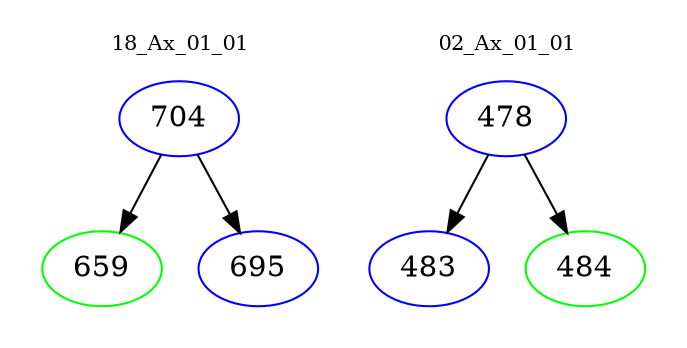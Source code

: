 digraph{
subgraph cluster_0 {
color = white
label = "18_Ax_01_01";
fontsize=10;
T0_704 [label="704", color="blue"]
T0_704 -> T0_659 [color="black"]
T0_659 [label="659", color="green"]
T0_704 -> T0_695 [color="black"]
T0_695 [label="695", color="blue"]
}
subgraph cluster_1 {
color = white
label = "02_Ax_01_01";
fontsize=10;
T1_478 [label="478", color="blue"]
T1_478 -> T1_483 [color="black"]
T1_483 [label="483", color="blue"]
T1_478 -> T1_484 [color="black"]
T1_484 [label="484", color="green"]
}
}
